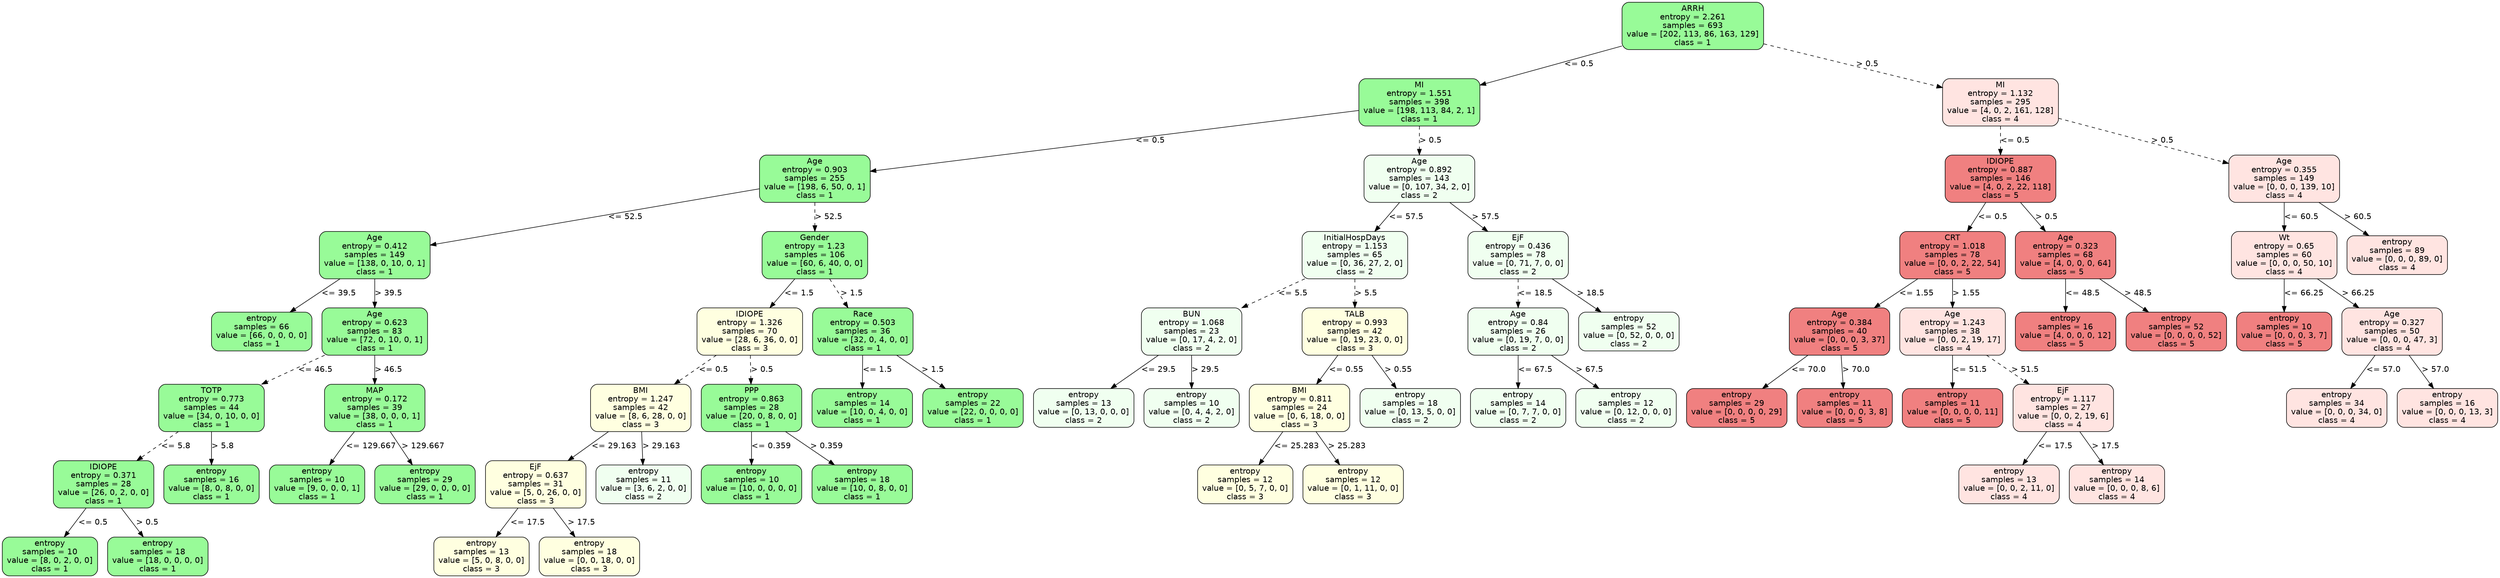 strict digraph Tree {
	graph [bb="0,0,3732.5,1006"];
	node [color=black,
		fontname=helvetica,
		label="\N",
		shape=box,
		style="filled, rounded"
	];
	edge [fontname=helvetica];
	0	[fillcolor=palegreen,
		height=1.1528,
		label="ARRH\nentropy = 2.261\nsamples = 693\nvalue = [202, 113, 86, 163, 129]\nclass = 1",
		pos="2490,964.5",
		width=2.875];
	1	[fillcolor=palegreen,
		height=1.1528,
		label="MI\nentropy = 1.551\nsamples = 398\nvalue = [198, 113, 84, 2, 1]\nclass = 1",
		pos="2130,830.5",
		width=2.4583];
	0 -> 1	[label="<= 0.5",
		labelangle=45,
		labeldistance=2.5,
		lp="2341,897.5",
		op="<=",
		param=0.5,
		pos="e,2218.6,863.98 2386.4,925.5 2336.6,907.25 2277.3,885.51 2228.3,867.53",
		style=solid];
	42	[fillcolor=mistyrose,
		height=1.1528,
		label="MI\nentropy = 1.132\nsamples = 295\nvalue = [4, 0, 2, 161, 128]\nclass = 4",
		pos="2990,830.5",
		width=2.3611];
	0 -> 42	[label="> 0.5",
		labelangle=-45,
		labeldistance=2.5,
		lp="2770.5,897.5",
		op=">",
		param=0.5,
		pos="e,2904.8,853.99 2593.6,936.15 2682.3,912.74 2808.9,879.3 2895,856.57",
		style=dashed];
	2	[fillcolor=palegreen,
		height=1.1528,
		label="Age\nentropy = 0.903\nsamples = 255\nvalue = [198, 6, 50, 0, 1]\nclass = 1",
		pos="1217,696.5",
		width=2.25];
	1 -> 2	[label="<= 0.5",
		lp="1721,763.5",
		op="<=",
		param=0.5,
		pos="e,1298.1,709.22 2041.2,816.66 1867.4,791.53 1483.7,736.06 1308.1,710.67",
		style=solid];
	27	[fillcolor=honeydew,
		height=1.1528,
		label="Age\nentropy = 0.892\nsamples = 143\nvalue = [0, 107, 34, 2, 0]\nclass = 2",
		pos="2130,696.5",
		width=2.25];
	1 -> 27	[label="> 0.5",
		lp="2145.5,763.5",
		op=">",
		param=0.5,
		pos="e,2130,738.27 2130,788.82 2130,776.02 2130,761.73 2130,748.32",
		style=dashed];
	3	[fillcolor=palegreen,
		height=1.1528,
		label="Age\nentropy = 0.412\nsamples = 149\nvalue = [138, 0, 10, 0, 1]\nclass = 1",
		pos="557,562.5",
		width=2.25];
	2 -> 3	[label="<= 52.5",
		lp="930.5,629.5",
		op="<=",
		param=52.5,
		pos="e,638.24,579.75 1135.7,679.25 1012.1,654.52 777.41,607.58 648.13,581.73",
		style=solid];
	14	[fillcolor=palegreen,
		height=1.1528,
		label="Gender\nentropy = 1.23\nsamples = 106\nvalue = [60, 6, 40, 0, 0]\nclass = 1",
		pos="1217,562.5",
		width=2.1528];
	2 -> 14	[label="> 52.5",
		lp="1236.5,629.5",
		op=">",
		param=52.5,
		pos="e,1217,604.27 1217,654.82 1217,642.02 1217,627.73 1217,614.32",
		style=dashed];
	4	[fillcolor=palegreen,
		height=0.94444,
		label="entropy\nsamples = 66\nvalue = [66, 0, 0, 0, 0]\nclass = 1",
		pos="388,428.5",
		width=2.0417];
	3 -> 4	[label="<= 39.5",
		lp="501.5,495.5",
		op="<=",
		param=39.5,
		pos="e,430.29,462.53 504.92,520.82 483.67,504.23 459.21,485.12 438.17,468.69",
		style=solid];
	5	[fillcolor=palegreen,
		height=1.1528,
		label="Age\nentropy = 0.623\nsamples = 83\nvalue = [72, 0, 10, 0, 1]\nclass = 1",
		pos="557,428.5",
		width=2.1528];
	3 -> 5	[label="> 39.5",
		lp="576.5,495.5",
		op=">",
		param=39.5,
		pos="e,557,470.27 557,520.82 557,508.02 557,493.73 557,480.32",
		style=solid];
	6	[fillcolor=palegreen,
		height=1.1528,
		label="TOTP\nentropy = 0.773\nsamples = 44\nvalue = [34, 0, 10, 0, 0]\nclass = 1",
		pos="313,294.5",
		width=2.1528];
	5 -> 6	[label="<= 46.5",
		lp="466.5,361.5",
		op="<=",
		param=46.5,
		pos="e,388.15,336.15 482.13,387 455.21,372.43 424.66,355.91 397.01,340.95",
		style=dashed];
	11	[fillcolor=palegreen,
		height=1.1528,
		label="MAP\nentropy = 0.172\nsamples = 39\nvalue = [38, 0, 0, 0, 1]\nclass = 1",
		pos="557,294.5",
		width=2.0417];
	5 -> 11	[label="> 46.5",
		lp="576.5,361.5",
		op=">",
		param=46.5,
		pos="e,557,336.27 557,386.82 557,374.02 557,359.73 557,346.32",
		style=solid];
	7	[fillcolor=palegreen,
		height=1.1528,
		label="IDIOPE\nentropy = 0.371\nsamples = 28\nvalue = [26, 0, 2, 0, 0]\nclass = 1",
		pos="151,160.5",
		width=2.0417];
	6 -> 7	[label="<= 5.8",
		lp="257,227.5",
		op="<=",
		param=5.8,
		pos="e,200.76,202.05 263.07,252.82 245.9,238.83 226.53,223.04 208.79,208.59",
		style=dashed];
	10	[fillcolor=palegreen,
		height=0.94444,
		label="entropy\nsamples = 16\nvalue = [8, 0, 8, 0, 0]\nclass = 1",
		pos="313,160.5",
		width=1.9444];
	6 -> 10	[label="> 5.8",
		lp="328.5,227.5",
		op=">",
		param=5.8,
		pos="e,313,194.74 313,252.82 313,237.68 313,220.44 313,205.05",
		style=solid];
	8	[fillcolor=palegreen,
		height=0.94444,
		label="entropy\nsamples = 10\nvalue = [8, 0, 2, 0, 0]\nclass = 1",
		pos="70,34",
		width=1.9444];
	7 -> 8	[label="<= 0.5",
		lp="133,93.5",
		op="<=",
		param=0.5,
		pos="e,91.716,68.379 124.48,118.73 115.77,105.35 106.09,90.465 97.322,76.995",
		style=solid];
	9	[fillcolor=palegreen,
		height=0.94444,
		label="entropy\nsamples = 18\nvalue = [18, 0, 0, 0, 0]\nclass = 1",
		pos="232,34",
		width=2.0417];
	7 -> 9	[label="> 0.5",
		lp="214.5,93.5",
		op=">",
		param=0.5,
		pos="e,210.28,68.379 177.52,118.73 186.23,105.35 195.91,90.465 204.68,76.995",
		style=solid];
	12	[fillcolor=palegreen,
		height=0.94444,
		label="entropy\nsamples = 10\nvalue = [9, 0, 0, 0, 1]\nclass = 1",
		pos="471,160.5",
		width=1.9444];
	11 -> 12	[label="<= 129.667",
		lp="552,227.5",
		op="<=",
		param=129.667,
		pos="e,492.66,194.74 530.5,252.82 520.25,237.1 508.54,219.11 498.22,203.29",
		style=solid];
	13	[fillcolor=palegreen,
		height=0.94444,
		label="entropy\nsamples = 29\nvalue = [29, 0, 0, 0, 0]\nclass = 1",
		pos="633,160.5",
		width=2.0417];
	11 -> 13	[label="> 129.667",
		lp="628.5,227.5",
		op=">",
		param=129.667,
		pos="e,613.86,194.74 580.42,252.82 589.39,237.24 599.64,219.45 608.69,203.73",
		style=solid];
	15	[fillcolor=lightyellow,
		height=1.1528,
		label="IDIOPE\nentropy = 1.326\nsamples = 70\nvalue = [28, 6, 36, 0, 0]\nclass = 3",
		pos="1119,428.5",
		width=2.1528];
	14 -> 15	[label="<= 1.5",
		lp="1191,495.5",
		op="<=",
		param=1.5,
		pos="e,1149.3,470.27 1186.8,520.82 1176.8,507.39 1165.6,492.32 1155.3,478.35",
		style=solid];
	24	[fillcolor=palegreen,
		height=1.1528,
		label="Race\nentropy = 0.503\nsamples = 36\nvalue = [32, 0, 4, 0, 0]\nclass = 1",
		pos="1288,428.5",
		width=2.0417];
	14 -> 24	[label="> 1.5",
		lp="1270.5,495.5",
		op=">",
		param=1.5,
		pos="e,1266.1,470.27 1238.9,520.82 1246,507.64 1253.9,492.89 1261.3,479.14",
		style=dashed];
	16	[fillcolor=lightyellow,
		height=1.1528,
		label="BMI\nentropy = 1.247\nsamples = 42\nvalue = [8, 6, 28, 0, 0]\nclass = 3",
		pos="957,294.5",
		width=2.0417];
	15 -> 16	[label="<= 0.5",
		lp="1063,361.5",
		op="<=",
		param=0.5,
		pos="e,1006.8,336.05 1069.1,386.82 1051.9,372.83 1032.5,357.04 1014.8,342.59",
		style=dashed];
	21	[fillcolor=palegreen,
		height=1.1528,
		label="PPP\nentropy = 0.863\nsamples = 28\nvalue = [20, 0, 8, 0, 0]\nclass = 1",
		pos="1122,294.5",
		width=2.0417];
	15 -> 21	[label="> 0.5",
		lp="1136.5,361.5",
		op=">",
		param=0.5,
		pos="e,1121.1,336.27 1119.9,386.82 1120.2,374.02 1120.5,359.73 1120.8,346.32",
		style=dashed];
	17	[fillcolor=lightyellow,
		height=1.1528,
		label="EjF\nentropy = 0.637\nsamples = 31\nvalue = [5, 0, 26, 0, 0]\nclass = 3",
		pos="798,160.5",
		width=2.0417];
	16 -> 17	[label="<= 29.163",
		lp="914,227.5",
		op="<=",
		param=29.163,
		pos="e,846.84,202.05 908,252.82 891.14,238.83 872.13,223.04 854.72,208.59",
		style=solid];
	20	[fillcolor=honeydew,
		height=0.94444,
		label="entropy\nsamples = 11\nvalue = [3, 6, 2, 0, 0]\nclass = 2",
		pos="960,160.5",
		width=1.9444];
	16 -> 20	[label="> 29.163",
		lp="986,227.5",
		op=">",
		param=29.163,
		pos="e,959.24,194.74 957.92,252.82 958.27,237.68 958.66,220.44 959.01,205.05",
		style=solid];
	18	[fillcolor=lightyellow,
		height=0.94444,
		label="entropy\nsamples = 13\nvalue = [5, 0, 8, 0, 0]\nclass = 3",
		pos="717,34",
		width=1.9444];
	17 -> 18	[label="<= 17.5",
		lp="783.5,93.5",
		op="<=",
		param=17.5,
		pos="e,738.72,68.379 771.48,118.73 762.77,105.35 753.09,90.465 744.32,76.995",
		style=solid];
	19	[fillcolor=lightyellow,
		height=0.94444,
		label="entropy\nsamples = 18\nvalue = [0, 0, 18, 0, 0]\nclass = 3",
		pos="879,34",
		width=2.0417];
	17 -> 19	[label="> 17.5",
		lp="865.5,93.5",
		op=">",
		param=17.5,
		pos="e,857.28,68.379 824.52,118.73 833.23,105.35 842.91,90.465 851.68,76.995",
		style=solid];
	22	[fillcolor=palegreen,
		height=0.94444,
		label="entropy\nsamples = 10\nvalue = [10, 0, 0, 0, 0]\nclass = 1",
		pos="1122,160.5",
		width=2.0417];
	21 -> 22	[label="<= 0.359",
		lp="1149.5,227.5",
		op="<=",
		param=0.359,
		pos="e,1122,194.74 1122,252.82 1122,237.68 1122,220.44 1122,205.05",
		style=solid];
	23	[fillcolor=palegreen,
		height=0.94444,
		label="entropy\nsamples = 18\nvalue = [10, 0, 8, 0, 0]\nclass = 1",
		pos="1287,160.5",
		width=2.0417];
	21 -> 23	[label="> 0.359",
		lp="1233,227.5",
		op=">",
		param=0.359,
		pos="e,1245.7,194.53 1172.9,252.82 1193.5,236.3 1217.3,217.29 1237.7,200.9",
		style=solid];
	25	[fillcolor=palegreen,
		height=0.94444,
		label="entropy\nsamples = 14\nvalue = [10, 0, 4, 0, 0]\nclass = 1",
		pos="1287,294.5",
		width=2.0417];
	24 -> 25	[label="<= 1.5",
		lp="1308,361.5",
		op="<=",
		param=1.5,
		pos="e,1287.3,328.74 1287.7,386.82 1287.6,371.68 1287.4,354.44 1287.3,339.05",
		style=solid];
	26	[fillcolor=palegreen,
		height=0.94444,
		label="entropy\nsamples = 22\nvalue = [22, 0, 0, 0, 0]\nclass = 1",
		pos="1452,294.5",
		width=2.0417];
	24 -> 26	[label="> 1.5",
		lp="1390.5,361.5",
		op=">",
		param=1.5,
		pos="e,1411,328.53 1338.5,386.82 1359.1,370.3 1382.7,351.29 1403,334.9",
		style=solid];
	28	[fillcolor=honeydew,
		height=1.1528,
		label="InitialHospDays\nentropy = 1.153\nsamples = 65\nvalue = [0, 36, 27, 2, 0]\nclass = 2",
		pos="1992,562.5",
		width=2.1528];
	27 -> 28	[label="<= 57.5",
		lp="2089.5,629.5",
		op="<=",
		param=57.5,
		pos="e,2034.6,604.27 2087.5,654.82 2073.2,641.14 2057.1,625.76 2042.3,611.57",
		style=solid];
	37	[fillcolor=honeydew,
		height=1.1528,
		label="EjF\nentropy = 0.436\nsamples = 78\nvalue = [0, 71, 7, 0, 0]\nclass = 2",
		pos="2268,562.5",
		width=2.0417];
	27 -> 37	[label="> 57.5",
		lp="2223.5,629.5",
		op=">",
		param=57.5,
		pos="e,2225.4,604.27 2172.5,654.82 2186.8,641.14 2202.9,625.76 2217.7,611.57",
		style=solid];
	29	[fillcolor=honeydew,
		height=1.1528,
		label="BUN\nentropy = 1.068\nsamples = 23\nvalue = [0, 17, 4, 2, 0]\nclass = 2",
		pos="1779,428.5",
		width=2.0417];
	28 -> 29	[label="<= 5.5",
		lp="1912,495.5",
		op="<=",
		param=5.5,
		pos="e,1844.6,470.15 1926.6,521 1903.4,506.62 1877.2,490.34 1853.3,475.53",
		style=dashed];
	32	[fillcolor=lightyellow,
		height=1.1528,
		label="TALB\nentropy = 0.993\nsamples = 42\nvalue = [0, 19, 23, 0, 0]\nclass = 3",
		pos="1992,428.5",
		width=2.1528];
	28 -> 32	[label="> 5.5",
		lp="2007.5,495.5",
		op=">",
		param=5.5,
		pos="e,1992,470.27 1992,520.82 1992,508.02 1992,493.73 1992,480.32",
		style=dashed];
	30	[fillcolor=honeydew,
		height=0.94444,
		label="entropy\nsamples = 13\nvalue = [0, 13, 0, 0, 0]\nclass = 2",
		pos="1617,294.5",
		width=2.0417];
	29 -> 30	[label="<= 29.5",
		lp="1726.5,361.5",
		op="<=",
		param=29.5,
		pos="e,1657.5,328.53 1729.1,386.82 1708.8,370.3 1685.5,351.29 1665.4,334.9",
		style=solid];
	31	[fillcolor=honeydew,
		height=0.94444,
		label="entropy\nsamples = 10\nvalue = [0, 4, 4, 2, 0]\nclass = 2",
		pos="1779,294.5",
		width=1.9444];
	29 -> 31	[label="> 29.5",
		lp="1798.5,361.5",
		op=">",
		param=29.5,
		pos="e,1779,328.74 1779,386.82 1779,371.68 1779,354.44 1779,339.05",
		style=solid];
	33	[fillcolor=lightyellow,
		height=1.1528,
		label="BMI\nentropy = 0.811\nsamples = 24\nvalue = [0, 6, 18, 0, 0]\nclass = 3",
		pos="1941,294.5",
		width=2.0417];
	32 -> 33	[label="<= 0.55",
		lp="1992.5,361.5",
		op="<=",
		param=0.55,
		pos="e,1956.8,336.27 1976.3,386.82 1971.3,373.9 1965.7,359.45 1960.5,345.92",
		style=solid];
	36	[fillcolor=honeydew,
		height=0.94444,
		label="entropy\nsamples = 18\nvalue = [0, 13, 5, 0, 0]\nclass = 2",
		pos="2106,294.5",
		width=2.0417];
	32 -> 36	[label="> 0.55",
		lp="2072.5,361.5",
		op=">",
		param=0.55,
		pos="e,2077.3,328.74 2027.1,386.82 2041,370.8 2056.8,352.45 2070.7,336.41",
		style=solid];
	34	[fillcolor=lightyellow,
		height=0.94444,
		label="entropy\nsamples = 12\nvalue = [0, 5, 7, 0, 0]\nclass = 3",
		pos="1860,160.5",
		width=1.9444];
	33 -> 34	[label="<= 25.283",
		lp="1934,227.5",
		op="<=",
		param=25.283,
		pos="e,1880.4,194.74 1916,252.82 1906.4,237.1 1895.4,219.11 1885.6,203.29",
		style=solid];
	35	[fillcolor=lightyellow,
		height=0.94444,
		label="entropy\nsamples = 12\nvalue = [0, 1, 11, 0, 0]\nclass = 3",
		pos="2022,160.5",
		width=2.0417];
	33 -> 35	[label="> 25.283",
		lp="2011,227.5",
		op=">",
		param=25.283,
		pos="e,2001.6,194.74 1966,252.82 1975.6,237.1 1986.6,219.11 1996.4,203.29",
		style=solid];
	38	[fillcolor=honeydew,
		height=1.1528,
		label="Age\nentropy = 0.84\nsamples = 26\nvalue = [0, 19, 7, 0, 0]\nclass = 2",
		pos="2268,428.5",
		width=2.0417];
	37 -> 38	[label="<= 18.5",
		lp="2291.5,495.5",
		op="<=",
		param=18.5,
		pos="e,2268,470.27 2268,520.82 2268,508.02 2268,493.73 2268,480.32",
		style=dashed];
	41	[fillcolor=honeydew,
		height=0.94444,
		label="entropy\nsamples = 52\nvalue = [0, 52, 0, 0, 0]\nclass = 2",
		pos="2433,428.5",
		width=2.0417];
	37 -> 41	[label="> 18.5",
		lp="2375.5,495.5",
		op=">",
		param=18.5,
		pos="e,2391.7,462.53 2318.9,520.82 2339.5,504.3 2363.3,485.29 2383.7,468.9",
		style=solid];
	39	[fillcolor=honeydew,
		height=0.94444,
		label="entropy\nsamples = 14\nvalue = [0, 7, 7, 0, 0]\nclass = 2",
		pos="2268,294.5",
		width=1.9444];
	38 -> 39	[label="<= 67.5",
		lp="2291.5,361.5",
		op="<=",
		param=67.5,
		pos="e,2268,328.74 2268,386.82 2268,371.68 2268,354.44 2268,339.05",
		style=solid];
	40	[fillcolor=honeydew,
		height=0.94444,
		label="entropy\nsamples = 12\nvalue = [0, 12, 0, 0, 0]\nclass = 2",
		pos="2430,294.5",
		width=2.0417];
	38 -> 40	[label="> 67.5",
		lp="2373.5,361.5",
		op=">",
		param=67.5,
		pos="e,2389.5,328.53 2317.9,386.82 2338.2,370.3 2361.5,351.29 2381.6,334.9",
		style=solid];
	43	[fillcolor=lightcoral,
		height=1.1528,
		label="IDIOPE\nentropy = 0.887\nsamples = 146\nvalue = [4, 0, 2, 22, 118]\nclass = 5",
		pos="2990,696.5",
		width=2.25];
	42 -> 43	[label="<= 0.5",
		lp="3010,763.5",
		op="<=",
		param=0.5,
		pos="e,2990,738.27 2990,788.82 2990,776.02 2990,761.73 2990,748.32",
		style=dashed];
	56	[fillcolor=mistyrose,
		height=1.1528,
		label="Age\nentropy = 0.355\nsamples = 149\nvalue = [0, 0, 0, 139, 10]\nclass = 4",
		pos="3415,696.5",
		width=2.25];
	42 -> 56	[label="> 0.5",
		lp="3231.5,763.5",
		op=">",
		param=0.5,
		pos="e,3333.9,722.7 3075.2,803.03 3147.4,780.63 3250.4,748.61 3324.1,725.72",
		style=dashed];
	44	[fillcolor=lightcoral,
		height=1.1528,
		label="CRT\nentropy = 1.018\nsamples = 78\nvalue = [0, 0, 2, 22, 54]\nclass = 5",
		pos="2919,562.5",
		width=2.1528];
	43 -> 44	[label="<= 0.5",
		lp="2977,629.5",
		op="<=",
		param=0.5,
		pos="e,2940.9,604.27 2968.1,654.82 2961,641.64 2953.1,626.89 2945.7,613.14",
		style=solid];
	53	[fillcolor=lightcoral,
		height=1.1528,
		label="Age\nentropy = 0.323\nsamples = 68\nvalue = [4, 0, 0, 0, 64]\nclass = 5",
		pos="3088,562.5",
		width=2.0417];
	43 -> 53	[label="> 0.5",
		lp="3057.5,629.5",
		op=">",
		param=0.5,
		pos="e,3057.7,604.27 3020.2,654.82 3030.2,641.39 3041.4,626.32 3051.7,612.35",
		style=solid];
	45	[fillcolor=lightcoral,
		height=1.1528,
		label="Age\nentropy = 0.384\nsamples = 40\nvalue = [0, 0, 0, 3, 37]\nclass = 5",
		pos="2750,428.5",
		width=2.0417];
	44 -> 45	[label="<= 1.55",
		lp="2863.5,495.5",
		op="<=",
		param=1.55,
		pos="e,2801.9,470.05 2866.9,520.82 2848.9,506.76 2828.6,490.9 2810,476.39",
		style=solid];
	48	[fillcolor=mistyrose,
		height=1.1528,
		label="Age\nentropy = 1.243\nsamples = 38\nvalue = [0, 0, 2, 19, 17]\nclass = 4",
		pos="2919,428.5",
		width=2.1528];
	44 -> 48	[label="> 1.55",
		lp="2938.5,495.5",
		op=">",
		param=1.55,
		pos="e,2919,470.27 2919,520.82 2919,508.02 2919,493.73 2919,480.32",
		style=solid];
	46	[fillcolor=lightcoral,
		height=0.94444,
		label="entropy\nsamples = 29\nvalue = [0, 0, 0, 0, 29]\nclass = 5",
		pos="2595,294.5",
		width=2.0417];
	45 -> 46	[label="<= 70.0",
		lp="2701.5,361.5",
		op="<=",
		param=70.0,
		pos="e,2633.8,328.53 2702.2,386.82 2682.9,370.37 2660.7,351.46 2641.5,335.12",
		style=solid];
	47	[fillcolor=lightcoral,
		height=0.94444,
		label="entropy\nsamples = 11\nvalue = [0, 0, 0, 3, 8]\nclass = 5",
		pos="2757,294.5",
		width=1.9444];
	45 -> 47	[label="> 70.0",
		lp="2773.5,361.5",
		op=">",
		param=70.0,
		pos="e,2755.2,328.74 2752.2,386.82 2753,371.68 2753.9,354.44 2754.7,339.05",
		style=solid];
	49	[fillcolor=lightcoral,
		height=0.94444,
		label="entropy\nsamples = 11\nvalue = [0, 0, 0, 0, 11]\nclass = 5",
		pos="2919,294.5",
		width=2.0417];
	48 -> 49	[label="<= 51.5",
		lp="2942.5,361.5",
		op="<=",
		param=51.5,
		pos="e,2919,328.74 2919,386.82 2919,371.68 2919,354.44 2919,339.05",
		style=solid];
	50	[fillcolor=mistyrose,
		height=1.1528,
		label="EjF\nentropy = 1.117\nsamples = 27\nvalue = [0, 0, 2, 19, 6]\nclass = 4",
		pos="3084,294.5",
		width=2.0417];
	48 -> 50	[label="> 51.5",
		lp="3026.5,361.5",
		op=">",
		param=51.5,
		pos="e,3033.3,336.05 2969.9,386.82 2987.3,372.83 3007.1,357.04 3025.1,342.59",
		style=dashed];
	51	[fillcolor=mistyrose,
		height=0.94444,
		label="entropy\nsamples = 13\nvalue = [0, 0, 2, 11, 0]\nclass = 4",
		pos="3003,160.5",
		width=2.0417];
	50 -> 51	[label="<= 17.5",
		lp="3069.5,227.5",
		op="<=",
		param=17.5,
		pos="e,3023.4,194.74 3059,252.82 3049.4,237.1 3038.4,219.11 3028.6,203.29",
		style=solid];
	52	[fillcolor=mistyrose,
		height=0.94444,
		label="entropy\nsamples = 14\nvalue = [0, 0, 0, 8, 6]\nclass = 4",
		pos="3165,160.5",
		width=1.9444];
	50 -> 52	[label="> 17.5",
		lp="3146.5,227.5",
		op=">",
		param=17.5,
		pos="e,3144.6,194.74 3109,252.82 3118.6,237.1 3129.6,219.11 3139.4,203.29",
		style=solid];
	54	[fillcolor=lightcoral,
		height=0.94444,
		label="entropy\nsamples = 16\nvalue = [4, 0, 0, 0, 12]\nclass = 5",
		pos="3088,428.5",
		width=2.0417];
	53 -> 54	[label="<= 48.5",
		lp="3111.5,495.5",
		op="<=",
		param=48.5,
		pos="e,3088,462.74 3088,520.82 3088,505.68 3088,488.44 3088,473.05",
		style=solid];
	55	[fillcolor=lightcoral,
		height=0.94444,
		label="entropy\nsamples = 52\nvalue = [0, 0, 0, 0, 52]\nclass = 5",
		pos="3253,428.5",
		width=2.0417];
	53 -> 55	[label="> 48.5",
		lp="3195.5,495.5",
		op=">",
		param=48.5,
		pos="e,3211.7,462.53 3138.9,520.82 3159.5,504.3 3183.3,485.29 3203.7,468.9",
		style=solid];
	57	[fillcolor=mistyrose,
		height=1.1528,
		label="Wt\nentropy = 0.65\nsamples = 60\nvalue = [0, 0, 0, 50, 10]\nclass = 4",
		pos="3415,562.5",
		width=2.1528];
	56 -> 57	[label="<= 60.5",
		lp="3438.5,629.5",
		op="<=",
		param=60.5,
		pos="e,3415,604.27 3415,654.82 3415,642.02 3415,627.73 3415,614.32",
		style=solid];
	62	[fillcolor=mistyrose,
		height=0.94444,
		label="entropy\nsamples = 89\nvalue = [0, 0, 0, 89, 0]\nclass = 4",
		pos="3584,562.5",
		width=2.0417];
	56 -> 62	[label="> 60.5",
		lp="3524.5,629.5",
		op=">",
		param=60.5,
		pos="e,3541.7,596.53 3467.1,654.82 3488.3,638.23 3512.8,619.12 3533.8,602.69",
		style=solid];
	58	[fillcolor=lightcoral,
		height=0.94444,
		label="entropy\nsamples = 10\nvalue = [0, 0, 0, 3, 7]\nclass = 5",
		pos="3415,428.5",
		width=1.9444];
	57 -> 58	[label="<= 66.25",
		lp="3442.5,495.5",
		op="<=",
		param=66.25,
		pos="e,3415,462.74 3415,520.82 3415,505.68 3415,488.44 3415,473.05",
		style=solid];
	59	[fillcolor=mistyrose,
		height=1.1528,
		label="Age\nentropy = 0.327\nsamples = 50\nvalue = [0, 0, 0, 47, 3]\nclass = 4",
		pos="3577,428.5",
		width=2.0417];
	57 -> 59	[label="> 66.25",
		lp="3524,495.5",
		op=">",
		param=66.25,
		pos="e,3527.2,470.05 3464.9,520.82 3482.1,506.83 3501.5,491.04 3519.2,476.59",
		style=solid];
	60	[fillcolor=mistyrose,
		height=0.94444,
		label="entropy\nsamples = 34\nvalue = [0, 0, 0, 34, 0]\nclass = 4",
		pos="3494,294.5",
		width=2.0417];
	59 -> 60	[label="<= 57.0",
		lp="3561.5,361.5",
		op="<=",
		param=57.0,
		pos="e,3514.9,328.74 3551.4,386.82 3541.5,371.1 3530.2,353.11 3520.3,337.29",
		style=solid];
	61	[fillcolor=mistyrose,
		height=0.94444,
		label="entropy\nsamples = 16\nvalue = [0, 0, 0, 13, 3]\nclass = 4",
		pos="3659,294.5",
		width=2.0417];
	59 -> 61	[label="> 57.0",
		lp="3640.5,361.5",
		op=">",
		param=57.0,
		pos="e,3638.3,328.74 3602.3,386.82 3612,371.1 3623.2,353.11 3633,337.29",
		style=solid];
}
